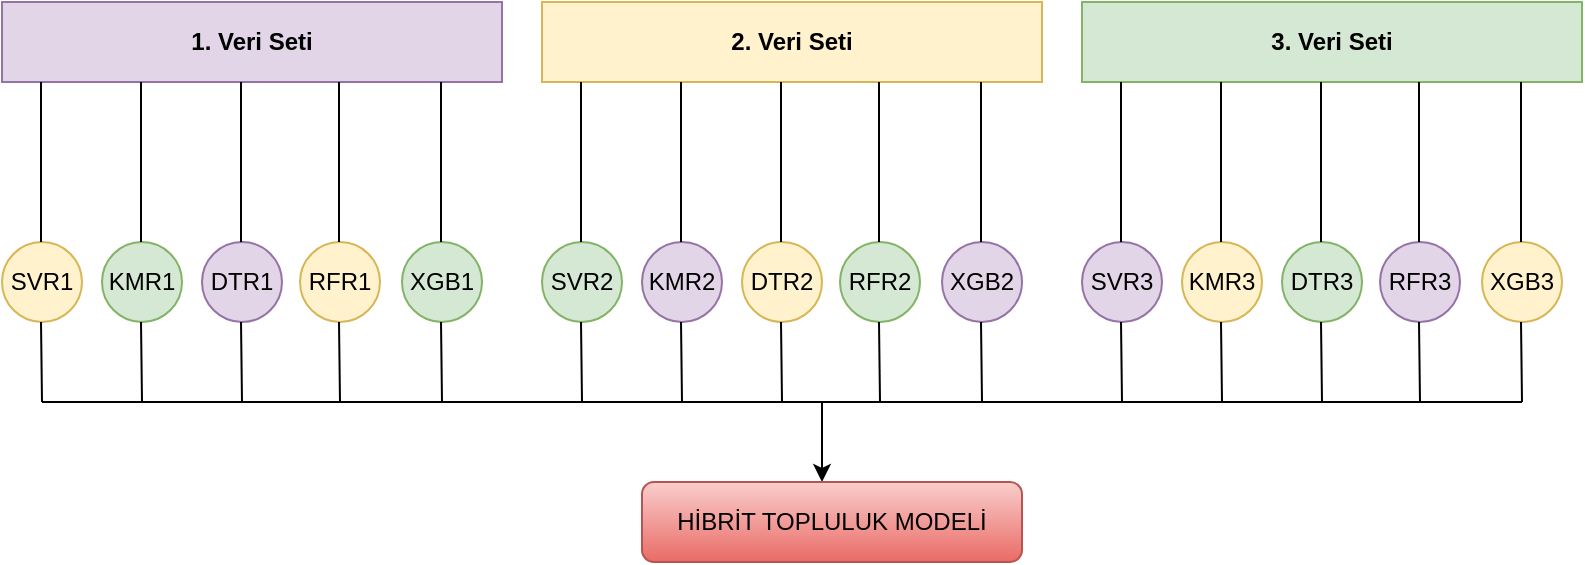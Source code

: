 <mxfile version="22.1.7" type="github">
  <diagram id="4Njk36HmI4AVf80KfDFJ" name="Sayfa -1">
    <mxGraphModel dx="880" dy="446" grid="1" gridSize="10" guides="1" tooltips="1" connect="1" arrows="1" fold="1" page="1" pageScale="1" pageWidth="827" pageHeight="1169" math="0" shadow="0">
      <root>
        <mxCell id="0" />
        <mxCell id="1" parent="0" />
        <mxCell id="RGoP8sfqEhQTAJMyW-Pk-1" value="&lt;b&gt;1. Veri Seti&lt;/b&gt;" style="rounded=0;whiteSpace=wrap;html=1;fillColor=#e1d5e7;strokeColor=#9673a6;" vertex="1" parent="1">
          <mxGeometry x="150" y="120" width="250" height="40" as="geometry" />
        </mxCell>
        <mxCell id="RGoP8sfqEhQTAJMyW-Pk-4" value="SVR1" style="ellipse;whiteSpace=wrap;html=1;aspect=fixed;fillColor=#fff2cc;strokeColor=#d6b656;" vertex="1" parent="1">
          <mxGeometry x="150" y="240" width="40" height="40" as="geometry" />
        </mxCell>
        <mxCell id="RGoP8sfqEhQTAJMyW-Pk-5" value="KMR1" style="ellipse;whiteSpace=wrap;html=1;aspect=fixed;fillColor=#d5e8d4;strokeColor=#82b366;" vertex="1" parent="1">
          <mxGeometry x="200" y="240" width="40" height="40" as="geometry" />
        </mxCell>
        <mxCell id="RGoP8sfqEhQTAJMyW-Pk-6" value="DTR1" style="ellipse;whiteSpace=wrap;html=1;aspect=fixed;fillColor=#e1d5e7;strokeColor=#9673a6;" vertex="1" parent="1">
          <mxGeometry x="250" y="240" width="40" height="40" as="geometry" />
        </mxCell>
        <mxCell id="RGoP8sfqEhQTAJMyW-Pk-7" value="RFR1" style="ellipse;whiteSpace=wrap;html=1;aspect=fixed;fillColor=#fff2cc;strokeColor=#d6b656;" vertex="1" parent="1">
          <mxGeometry x="299" y="240" width="40" height="40" as="geometry" />
        </mxCell>
        <mxCell id="RGoP8sfqEhQTAJMyW-Pk-8" value="XGB1" style="ellipse;whiteSpace=wrap;html=1;aspect=fixed;fillColor=#d5e8d4;strokeColor=#82b366;" vertex="1" parent="1">
          <mxGeometry x="350" y="240" width="40" height="40" as="geometry" />
        </mxCell>
        <mxCell id="RGoP8sfqEhQTAJMyW-Pk-10" value="" style="endArrow=none;html=1;rounded=0;" edge="1" parent="1">
          <mxGeometry width="50" height="50" relative="1" as="geometry">
            <mxPoint x="219.5" y="240" as="sourcePoint" />
            <mxPoint x="219.5" y="160" as="targetPoint" />
          </mxGeometry>
        </mxCell>
        <mxCell id="RGoP8sfqEhQTAJMyW-Pk-11" value="" style="endArrow=none;html=1;rounded=0;" edge="1" parent="1">
          <mxGeometry width="50" height="50" relative="1" as="geometry">
            <mxPoint x="269.5" y="240" as="sourcePoint" />
            <mxPoint x="269.5" y="160" as="targetPoint" />
          </mxGeometry>
        </mxCell>
        <mxCell id="RGoP8sfqEhQTAJMyW-Pk-12" value="" style="endArrow=none;html=1;rounded=0;" edge="1" parent="1">
          <mxGeometry width="50" height="50" relative="1" as="geometry">
            <mxPoint x="169.5" y="240" as="sourcePoint" />
            <mxPoint x="169.5" y="160" as="targetPoint" />
          </mxGeometry>
        </mxCell>
        <mxCell id="RGoP8sfqEhQTAJMyW-Pk-13" value="" style="endArrow=none;html=1;rounded=0;" edge="1" parent="1">
          <mxGeometry width="50" height="50" relative="1" as="geometry">
            <mxPoint x="318.5" y="240" as="sourcePoint" />
            <mxPoint x="318.5" y="160" as="targetPoint" />
          </mxGeometry>
        </mxCell>
        <mxCell id="RGoP8sfqEhQTAJMyW-Pk-14" value="" style="endArrow=none;html=1;rounded=0;" edge="1" parent="1">
          <mxGeometry width="50" height="50" relative="1" as="geometry">
            <mxPoint x="369.5" y="240" as="sourcePoint" />
            <mxPoint x="369.5" y="160" as="targetPoint" />
          </mxGeometry>
        </mxCell>
        <mxCell id="RGoP8sfqEhQTAJMyW-Pk-15" value="&lt;b&gt;2. Veri Seti&lt;/b&gt;" style="rounded=0;whiteSpace=wrap;html=1;fillColor=#fff2cc;strokeColor=#d6b656;" vertex="1" parent="1">
          <mxGeometry x="420" y="120" width="250" height="40" as="geometry" />
        </mxCell>
        <mxCell id="RGoP8sfqEhQTAJMyW-Pk-16" value="SVR2" style="ellipse;whiteSpace=wrap;html=1;aspect=fixed;fillColor=#d5e8d4;strokeColor=#82b366;" vertex="1" parent="1">
          <mxGeometry x="420" y="240" width="40" height="40" as="geometry" />
        </mxCell>
        <mxCell id="RGoP8sfqEhQTAJMyW-Pk-17" value="KMR2" style="ellipse;whiteSpace=wrap;html=1;aspect=fixed;fillColor=#e1d5e7;strokeColor=#9673a6;" vertex="1" parent="1">
          <mxGeometry x="470" y="240" width="40" height="40" as="geometry" />
        </mxCell>
        <mxCell id="RGoP8sfqEhQTAJMyW-Pk-18" value="DTR2" style="ellipse;whiteSpace=wrap;html=1;aspect=fixed;fillColor=#fff2cc;strokeColor=#d6b656;" vertex="1" parent="1">
          <mxGeometry x="520" y="240" width="40" height="40" as="geometry" />
        </mxCell>
        <mxCell id="RGoP8sfqEhQTAJMyW-Pk-19" value="RFR2" style="ellipse;whiteSpace=wrap;html=1;aspect=fixed;fillColor=#d5e8d4;strokeColor=#82b366;" vertex="1" parent="1">
          <mxGeometry x="569" y="240" width="40" height="40" as="geometry" />
        </mxCell>
        <mxCell id="RGoP8sfqEhQTAJMyW-Pk-20" value="XGB2" style="ellipse;whiteSpace=wrap;html=1;aspect=fixed;fillColor=#e1d5e7;strokeColor=#9673a6;" vertex="1" parent="1">
          <mxGeometry x="620" y="240" width="40" height="40" as="geometry" />
        </mxCell>
        <mxCell id="RGoP8sfqEhQTAJMyW-Pk-21" value="" style="endArrow=none;html=1;rounded=0;" edge="1" parent="1">
          <mxGeometry width="50" height="50" relative="1" as="geometry">
            <mxPoint x="489.5" y="240" as="sourcePoint" />
            <mxPoint x="489.5" y="160" as="targetPoint" />
          </mxGeometry>
        </mxCell>
        <mxCell id="RGoP8sfqEhQTAJMyW-Pk-22" value="" style="endArrow=none;html=1;rounded=0;" edge="1" parent="1">
          <mxGeometry width="50" height="50" relative="1" as="geometry">
            <mxPoint x="539.5" y="240" as="sourcePoint" />
            <mxPoint x="539.5" y="160" as="targetPoint" />
          </mxGeometry>
        </mxCell>
        <mxCell id="RGoP8sfqEhQTAJMyW-Pk-23" value="" style="endArrow=none;html=1;rounded=0;" edge="1" parent="1">
          <mxGeometry width="50" height="50" relative="1" as="geometry">
            <mxPoint x="439.5" y="240" as="sourcePoint" />
            <mxPoint x="439.5" y="160" as="targetPoint" />
          </mxGeometry>
        </mxCell>
        <mxCell id="RGoP8sfqEhQTAJMyW-Pk-24" value="" style="endArrow=none;html=1;rounded=0;" edge="1" parent="1">
          <mxGeometry width="50" height="50" relative="1" as="geometry">
            <mxPoint x="588.5" y="240" as="sourcePoint" />
            <mxPoint x="588.5" y="160" as="targetPoint" />
          </mxGeometry>
        </mxCell>
        <mxCell id="RGoP8sfqEhQTAJMyW-Pk-25" value="" style="endArrow=none;html=1;rounded=0;" edge="1" parent="1">
          <mxGeometry width="50" height="50" relative="1" as="geometry">
            <mxPoint x="639.5" y="240" as="sourcePoint" />
            <mxPoint x="639.5" y="160" as="targetPoint" />
          </mxGeometry>
        </mxCell>
        <mxCell id="RGoP8sfqEhQTAJMyW-Pk-26" value="&lt;b&gt;3. Veri Seti&lt;/b&gt;" style="rounded=0;whiteSpace=wrap;html=1;fillColor=#d5e8d4;strokeColor=#82b366;" vertex="1" parent="1">
          <mxGeometry x="690" y="120" width="250" height="40" as="geometry" />
        </mxCell>
        <mxCell id="RGoP8sfqEhQTAJMyW-Pk-27" value="SVR3" style="ellipse;whiteSpace=wrap;html=1;aspect=fixed;fillColor=#e1d5e7;strokeColor=#9673a6;" vertex="1" parent="1">
          <mxGeometry x="690" y="240" width="40" height="40" as="geometry" />
        </mxCell>
        <mxCell id="RGoP8sfqEhQTAJMyW-Pk-28" value="KMR3" style="ellipse;whiteSpace=wrap;html=1;aspect=fixed;fillColor=#fff2cc;strokeColor=#d6b656;" vertex="1" parent="1">
          <mxGeometry x="740" y="240" width="40" height="40" as="geometry" />
        </mxCell>
        <mxCell id="RGoP8sfqEhQTAJMyW-Pk-29" value="DTR3" style="ellipse;whiteSpace=wrap;html=1;aspect=fixed;fillColor=#d5e8d4;strokeColor=#82b366;" vertex="1" parent="1">
          <mxGeometry x="790" y="240" width="40" height="40" as="geometry" />
        </mxCell>
        <mxCell id="RGoP8sfqEhQTAJMyW-Pk-30" value="RFR3" style="ellipse;whiteSpace=wrap;html=1;aspect=fixed;fillColor=#e1d5e7;strokeColor=#9673a6;" vertex="1" parent="1">
          <mxGeometry x="839" y="240" width="40" height="40" as="geometry" />
        </mxCell>
        <mxCell id="RGoP8sfqEhQTAJMyW-Pk-31" value="XGB3" style="ellipse;whiteSpace=wrap;html=1;aspect=fixed;fillColor=#fff2cc;strokeColor=#d6b656;" vertex="1" parent="1">
          <mxGeometry x="890" y="240" width="40" height="40" as="geometry" />
        </mxCell>
        <mxCell id="RGoP8sfqEhQTAJMyW-Pk-32" value="" style="endArrow=none;html=1;rounded=0;" edge="1" parent="1">
          <mxGeometry width="50" height="50" relative="1" as="geometry">
            <mxPoint x="759.5" y="240" as="sourcePoint" />
            <mxPoint x="759.5" y="160" as="targetPoint" />
          </mxGeometry>
        </mxCell>
        <mxCell id="RGoP8sfqEhQTAJMyW-Pk-33" value="" style="endArrow=none;html=1;rounded=0;" edge="1" parent="1">
          <mxGeometry width="50" height="50" relative="1" as="geometry">
            <mxPoint x="809.5" y="240" as="sourcePoint" />
            <mxPoint x="809.5" y="160" as="targetPoint" />
          </mxGeometry>
        </mxCell>
        <mxCell id="RGoP8sfqEhQTAJMyW-Pk-34" value="" style="endArrow=none;html=1;rounded=0;" edge="1" parent="1">
          <mxGeometry width="50" height="50" relative="1" as="geometry">
            <mxPoint x="709.5" y="240" as="sourcePoint" />
            <mxPoint x="709.5" y="160" as="targetPoint" />
          </mxGeometry>
        </mxCell>
        <mxCell id="RGoP8sfqEhQTAJMyW-Pk-35" value="" style="endArrow=none;html=1;rounded=0;" edge="1" parent="1">
          <mxGeometry width="50" height="50" relative="1" as="geometry">
            <mxPoint x="858.5" y="240" as="sourcePoint" />
            <mxPoint x="858.5" y="160" as="targetPoint" />
          </mxGeometry>
        </mxCell>
        <mxCell id="RGoP8sfqEhQTAJMyW-Pk-36" value="" style="endArrow=none;html=1;rounded=0;" edge="1" parent="1">
          <mxGeometry width="50" height="50" relative="1" as="geometry">
            <mxPoint x="909.5" y="240" as="sourcePoint" />
            <mxPoint x="909.5" y="160" as="targetPoint" />
          </mxGeometry>
        </mxCell>
        <mxCell id="RGoP8sfqEhQTAJMyW-Pk-37" value="" style="endArrow=none;html=1;rounded=0;" edge="1" parent="1">
          <mxGeometry width="50" height="50" relative="1" as="geometry">
            <mxPoint x="170" y="320" as="sourcePoint" />
            <mxPoint x="910" y="320" as="targetPoint" />
          </mxGeometry>
        </mxCell>
        <mxCell id="RGoP8sfqEhQTAJMyW-Pk-38" value="" style="endArrow=none;html=1;rounded=0;" edge="1" parent="1">
          <mxGeometry width="50" height="50" relative="1" as="geometry">
            <mxPoint x="170" y="320" as="sourcePoint" />
            <mxPoint x="169.5" y="280" as="targetPoint" />
          </mxGeometry>
        </mxCell>
        <mxCell id="RGoP8sfqEhQTAJMyW-Pk-39" value="" style="endArrow=none;html=1;rounded=0;" edge="1" parent="1">
          <mxGeometry width="50" height="50" relative="1" as="geometry">
            <mxPoint x="910" y="320" as="sourcePoint" />
            <mxPoint x="909.5" y="280" as="targetPoint" />
          </mxGeometry>
        </mxCell>
        <mxCell id="RGoP8sfqEhQTAJMyW-Pk-40" value="" style="endArrow=none;html=1;rounded=0;" edge="1" parent="1">
          <mxGeometry width="50" height="50" relative="1" as="geometry">
            <mxPoint x="220" y="320" as="sourcePoint" />
            <mxPoint x="219.5" y="280" as="targetPoint" />
          </mxGeometry>
        </mxCell>
        <mxCell id="RGoP8sfqEhQTAJMyW-Pk-41" value="" style="endArrow=none;html=1;rounded=0;" edge="1" parent="1">
          <mxGeometry width="50" height="50" relative="1" as="geometry">
            <mxPoint x="270" y="320" as="sourcePoint" />
            <mxPoint x="269.5" y="280" as="targetPoint" />
          </mxGeometry>
        </mxCell>
        <mxCell id="RGoP8sfqEhQTAJMyW-Pk-42" value="" style="endArrow=none;html=1;rounded=0;" edge="1" parent="1">
          <mxGeometry width="50" height="50" relative="1" as="geometry">
            <mxPoint x="319" y="320" as="sourcePoint" />
            <mxPoint x="318.5" y="280" as="targetPoint" />
          </mxGeometry>
        </mxCell>
        <mxCell id="RGoP8sfqEhQTAJMyW-Pk-43" value="" style="endArrow=none;html=1;rounded=0;" edge="1" parent="1">
          <mxGeometry width="50" height="50" relative="1" as="geometry">
            <mxPoint x="370" y="320" as="sourcePoint" />
            <mxPoint x="369.5" y="280" as="targetPoint" />
          </mxGeometry>
        </mxCell>
        <mxCell id="RGoP8sfqEhQTAJMyW-Pk-44" value="" style="endArrow=none;html=1;rounded=0;" edge="1" parent="1">
          <mxGeometry width="50" height="50" relative="1" as="geometry">
            <mxPoint x="440" y="320" as="sourcePoint" />
            <mxPoint x="439.5" y="280" as="targetPoint" />
          </mxGeometry>
        </mxCell>
        <mxCell id="RGoP8sfqEhQTAJMyW-Pk-45" value="" style="endArrow=none;html=1;rounded=0;" edge="1" parent="1">
          <mxGeometry width="50" height="50" relative="1" as="geometry">
            <mxPoint x="490" y="320" as="sourcePoint" />
            <mxPoint x="489.5" y="280" as="targetPoint" />
          </mxGeometry>
        </mxCell>
        <mxCell id="RGoP8sfqEhQTAJMyW-Pk-46" value="" style="endArrow=none;html=1;rounded=0;" edge="1" parent="1">
          <mxGeometry width="50" height="50" relative="1" as="geometry">
            <mxPoint x="540" y="320" as="sourcePoint" />
            <mxPoint x="539.5" y="280" as="targetPoint" />
          </mxGeometry>
        </mxCell>
        <mxCell id="RGoP8sfqEhQTAJMyW-Pk-47" value="" style="endArrow=none;html=1;rounded=0;" edge="1" parent="1">
          <mxGeometry width="50" height="50" relative="1" as="geometry">
            <mxPoint x="589" y="320" as="sourcePoint" />
            <mxPoint x="588.5" y="280" as="targetPoint" />
          </mxGeometry>
        </mxCell>
        <mxCell id="RGoP8sfqEhQTAJMyW-Pk-48" value="" style="endArrow=none;html=1;rounded=0;" edge="1" parent="1">
          <mxGeometry width="50" height="50" relative="1" as="geometry">
            <mxPoint x="640" y="320" as="sourcePoint" />
            <mxPoint x="639.5" y="280" as="targetPoint" />
          </mxGeometry>
        </mxCell>
        <mxCell id="RGoP8sfqEhQTAJMyW-Pk-49" value="" style="endArrow=none;html=1;rounded=0;" edge="1" parent="1">
          <mxGeometry width="50" height="50" relative="1" as="geometry">
            <mxPoint x="710" y="320" as="sourcePoint" />
            <mxPoint x="709.5" y="280" as="targetPoint" />
          </mxGeometry>
        </mxCell>
        <mxCell id="RGoP8sfqEhQTAJMyW-Pk-50" value="" style="endArrow=none;html=1;rounded=0;" edge="1" parent="1">
          <mxGeometry width="50" height="50" relative="1" as="geometry">
            <mxPoint x="760" y="320" as="sourcePoint" />
            <mxPoint x="759.5" y="280" as="targetPoint" />
          </mxGeometry>
        </mxCell>
        <mxCell id="RGoP8sfqEhQTAJMyW-Pk-51" value="" style="endArrow=none;html=1;rounded=0;" edge="1" parent="1">
          <mxGeometry width="50" height="50" relative="1" as="geometry">
            <mxPoint x="810" y="320" as="sourcePoint" />
            <mxPoint x="809.5" y="280" as="targetPoint" />
          </mxGeometry>
        </mxCell>
        <mxCell id="RGoP8sfqEhQTAJMyW-Pk-52" value="" style="endArrow=none;html=1;rounded=0;" edge="1" parent="1">
          <mxGeometry width="50" height="50" relative="1" as="geometry">
            <mxPoint x="859" y="320" as="sourcePoint" />
            <mxPoint x="858.5" y="280" as="targetPoint" />
          </mxGeometry>
        </mxCell>
        <mxCell id="RGoP8sfqEhQTAJMyW-Pk-53" value="" style="endArrow=classic;html=1;rounded=0;" edge="1" parent="1">
          <mxGeometry width="50" height="50" relative="1" as="geometry">
            <mxPoint x="560" y="320" as="sourcePoint" />
            <mxPoint x="560" y="360" as="targetPoint" />
          </mxGeometry>
        </mxCell>
        <mxCell id="RGoP8sfqEhQTAJMyW-Pk-54" value="HİBRİT TOPLULUK MODELİ" style="rounded=1;whiteSpace=wrap;html=1;fillColor=#f8cecc;strokeColor=#b85450;gradientColor=#ea6b66;" vertex="1" parent="1">
          <mxGeometry x="470" y="360" width="190" height="40" as="geometry" />
        </mxCell>
      </root>
    </mxGraphModel>
  </diagram>
</mxfile>
